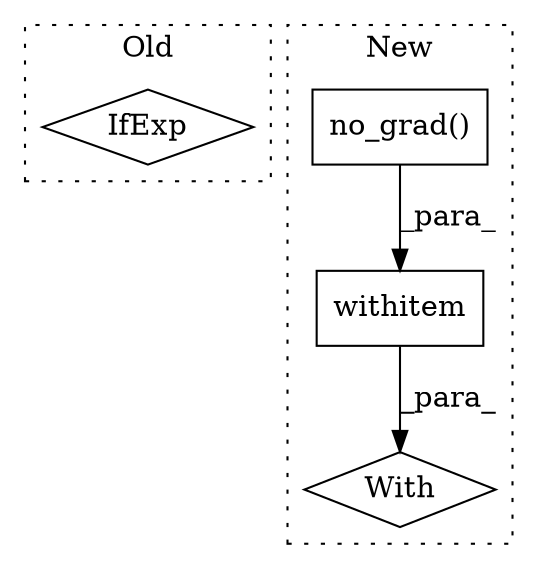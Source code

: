 digraph G {
subgraph cluster0 {
1 [label="IfExp" a="51" s="9243,9301" l="16,18" shape="diamond"];
label = "Old";
style="dotted";
}
subgraph cluster1 {
2 [label="no_grad()" a="75" s="9371" l="15" shape="box"];
3 [label="With" a="39" s="9366,9376" l="5,24" shape="diamond"];
4 [label="withitem" a="49" s="9371" l="5" shape="box"];
label = "New";
style="dotted";
}
2 -> 4 [label="_para_"];
4 -> 3 [label="_para_"];
}